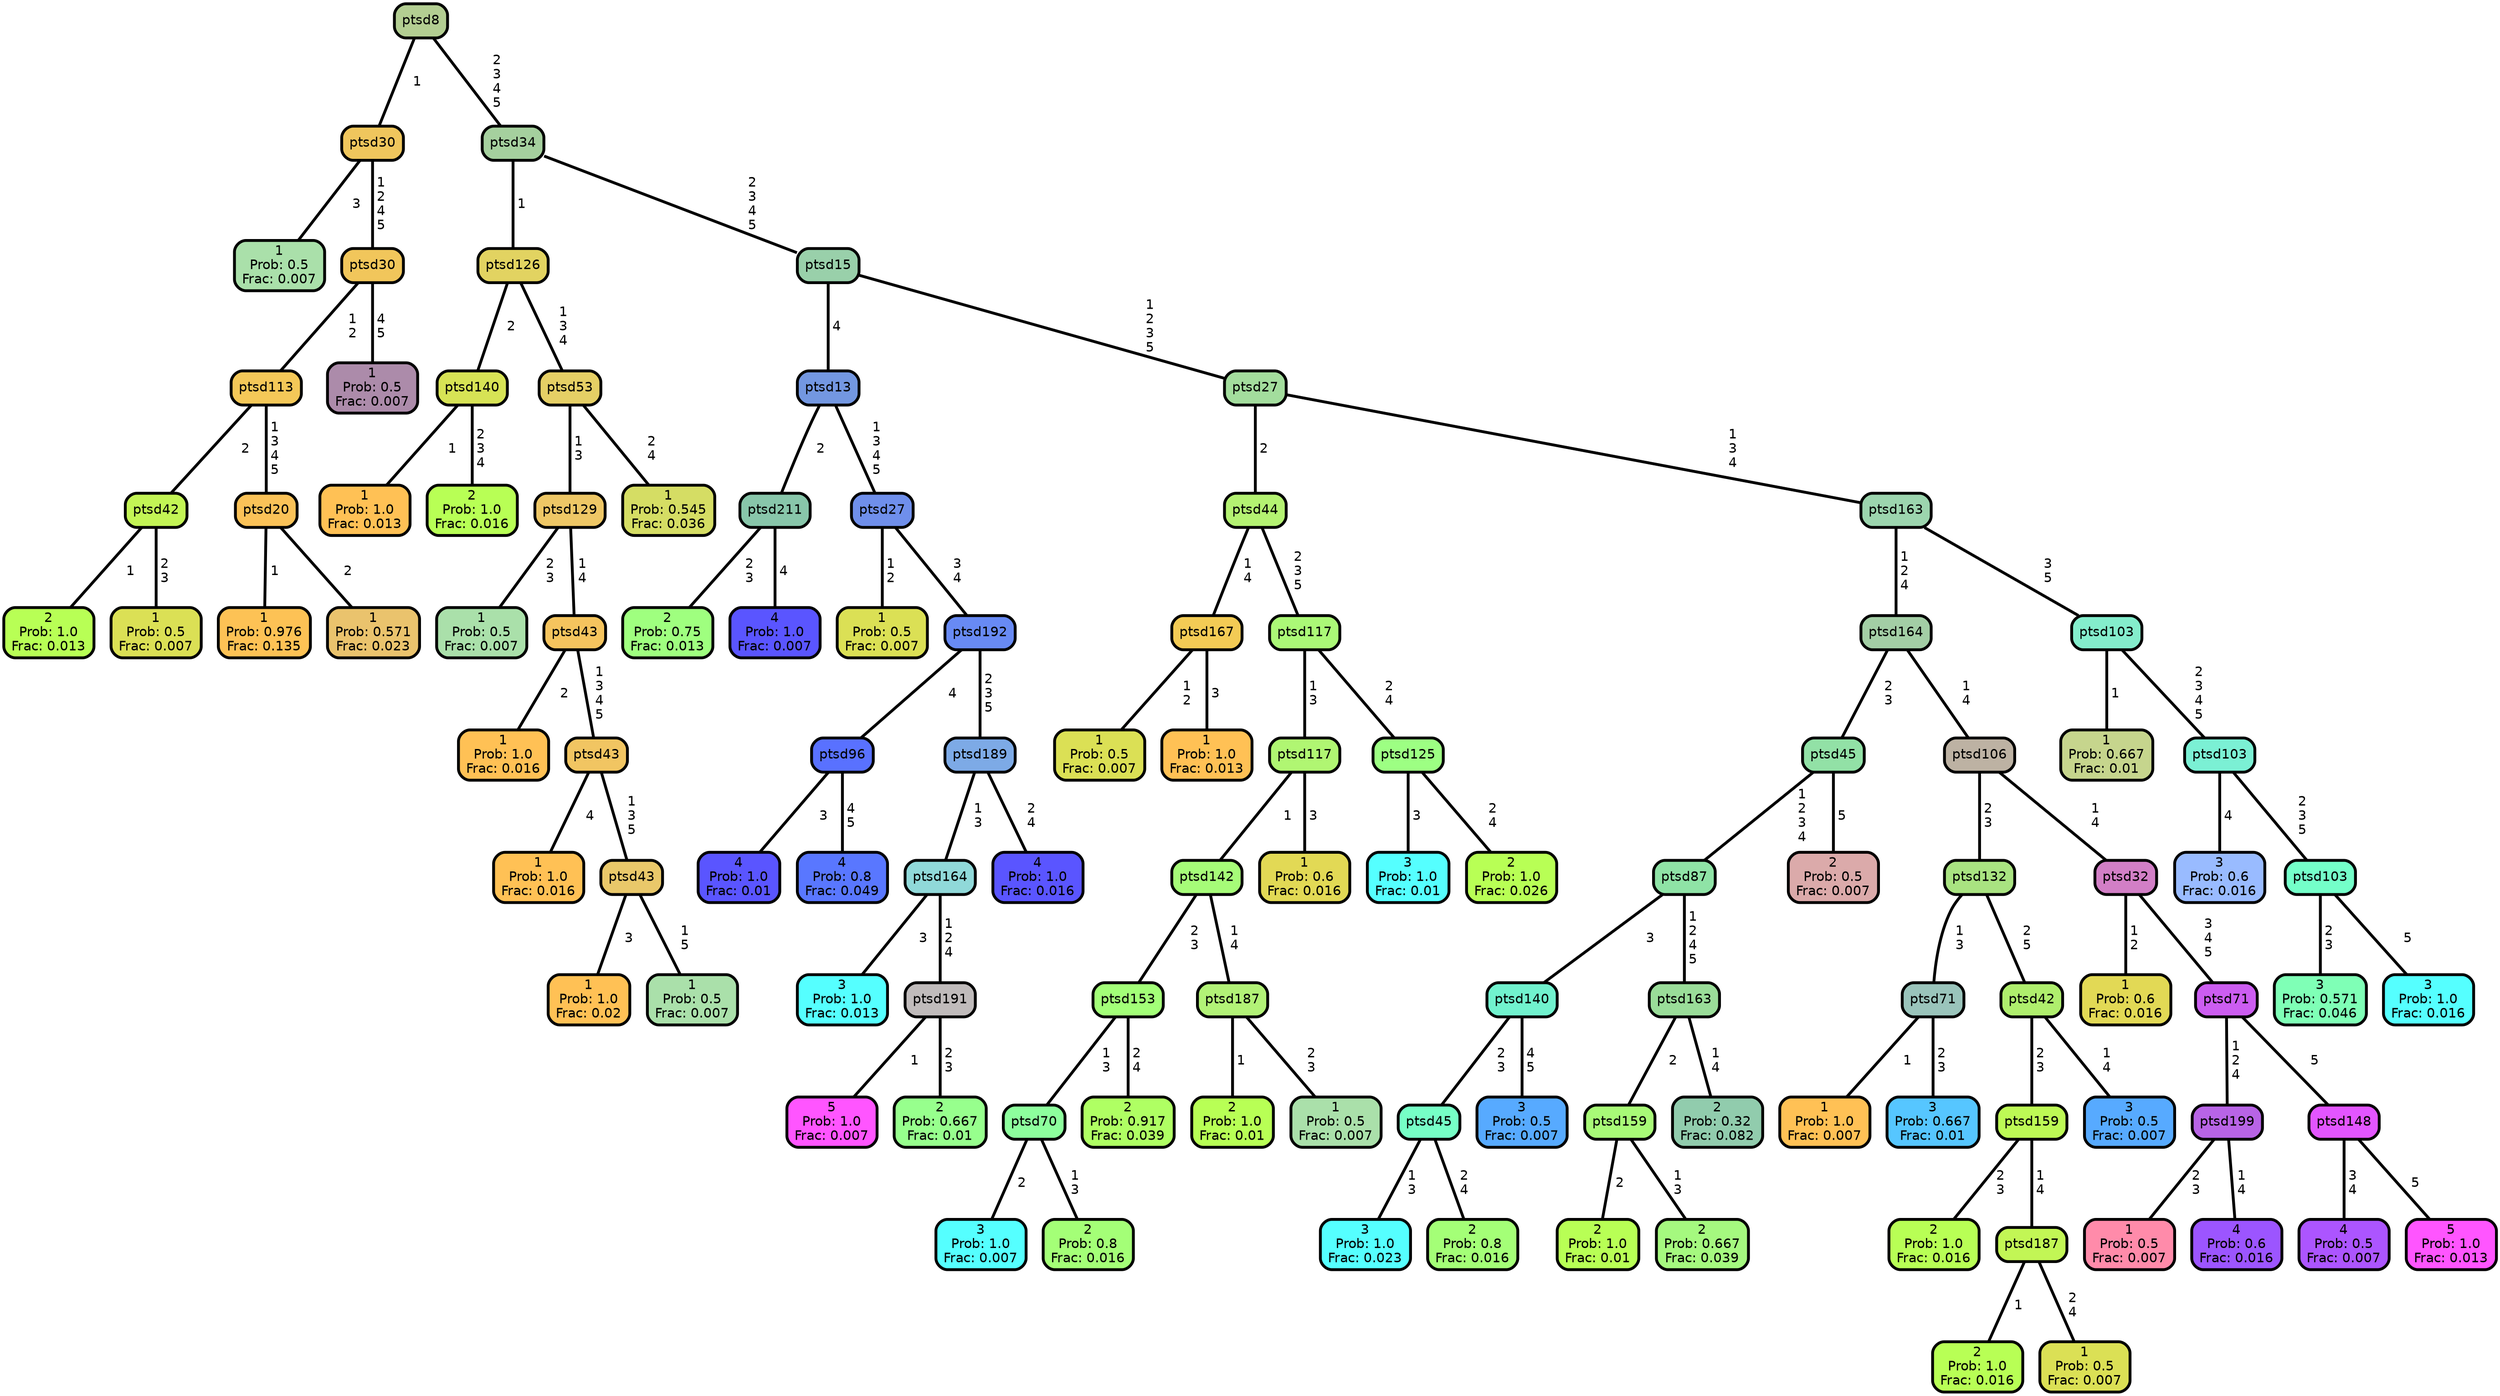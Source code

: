 graph Tree {
node [shape=box, style="filled, rounded",color="black",penwidth="3",fontcolor="black",                 fontname=helvetica] ;
graph [ranksep="0 equally", splines=straight,                 bgcolor=transparent, dpi=60] ;
edge [fontname=helvetica, color=black] ;
0 [label="1
Prob: 0.5
Frac: 0.007", fillcolor="#aae0aa"] ;
1 [label="ptsd30",href=".//ptsd30.svg", fillcolor="#efc65d"] ;
2 [label="2
Prob: 1.0
Frac: 0.013", fillcolor="#b8ff55"] ;
3 [label="ptsd42",href=".//ptsd42.svg", fillcolor="#c3f455"] ;
4 [label="1
Prob: 0.5
Frac: 0.007", fillcolor="#dbe055"] ;
5 [label="ptsd113",href=".//ptsd113.svg", fillcolor="#f4c858"] ;
6 [label="1
Prob: 0.976
Frac: 0.135", fillcolor="#fdc255"] ;
7 [label="ptsd20",href=".//ptsd20.svg", fillcolor="#fac258"] ;
8 [label="1
Prob: 0.571
Frac: 0.023", fillcolor="#eac36d"] ;
9 [label="ptsd30",href=".//ptsd30.svg", fillcolor="#f1c65b"] ;
10 [label="1
Prob: 0.5
Frac: 0.007", fillcolor="#ac8baa"] ;
11 [label="ptsd8",href=".//ptsd8.svg", fillcolor="#b3ce92"] ;
12 [label="1
Prob: 1.0
Frac: 0.013", fillcolor="#ffc155"] ;
13 [label="ptsd140",href=".//ptsd140.svg", fillcolor="#d7e355"] ;
14 [label="2
Prob: 1.0
Frac: 0.016", fillcolor="#b8ff55"] ;
15 [label="ptsd126",href=".//ptsd126.svg", fillcolor="#e2d361"] ;
16 [label="1
Prob: 0.5
Frac: 0.007", fillcolor="#aae0aa"] ;
17 [label="ptsd129",href=".//ptsd129.svg", fillcolor="#eec766"] ;
18 [label="1
Prob: 1.0
Frac: 0.016", fillcolor="#ffc155"] ;
19 [label="ptsd43",href=".//ptsd43.svg", fillcolor="#f5c45e"] ;
20 [label="1
Prob: 1.0
Frac: 0.016", fillcolor="#ffc155"] ;
21 [label="ptsd43",href=".//ptsd43.svg", fillcolor="#f1c562"] ;
22 [label="1
Prob: 1.0
Frac: 0.02", fillcolor="#ffc155"] ;
23 [label="ptsd43",href=".//ptsd43.svg", fillcolor="#e9c86a"] ;
24 [label="1
Prob: 0.5
Frac: 0.007", fillcolor="#aae0aa"] ;
25 [label="ptsd53",href=".//ptsd53.svg", fillcolor="#e5cf65"] ;
26 [label="1
Prob: 0.545
Frac: 0.036", fillcolor="#d5dd64"] ;
27 [label="ptsd34",href=".//ptsd34.svg", fillcolor="#a5d09e"] ;
28 [label="2
Prob: 0.75
Frac: 0.013", fillcolor="#9fff7f"] ;
29 [label="ptsd211",href=".//ptsd211.svg", fillcolor="#88c6aa"] ;
30 [label="4
Prob: 1.0
Frac: 0.007", fillcolor="#5a55ff"] ;
31 [label="ptsd13",href=".//ptsd13.svg", fillcolor="#7397e1"] ;
32 [label="1
Prob: 0.5
Frac: 0.007", fillcolor="#dbe055"] ;
33 [label="ptsd27",href=".//ptsd27.svg", fillcolor="#6f8feb"] ;
34 [label="4
Prob: 1.0
Frac: 0.01", fillcolor="#5a55ff"] ;
35 [label="ptsd96",href=".//ptsd96.svg", fillcolor="#5971ff"] ;
36 [label="4
Prob: 0.8
Frac: 0.049", fillcolor="#5977ff"] ;
37 [label="ptsd192",href=".//ptsd192.svg", fillcolor="#688af4"] ;
38 [label="3
Prob: 1.0
Frac: 0.013", fillcolor="#55ffff"] ;
39 [label="ptsd164",href=".//ptsd164.svg", fillcolor="#90d9d9"] ;
40 [label="5
Prob: 1.0
Frac: 0.007", fillcolor="#ff55ff"] ;
41 [label="ptsd191",href=".//ptsd191.svg", fillcolor="#c0bbbb"] ;
42 [label="2
Prob: 0.667
Frac: 0.01", fillcolor="#97ff8d"] ;
43 [label="ptsd189",href=".//ptsd189.svg", fillcolor="#7daae6"] ;
44 [label="4
Prob: 1.0
Frac: 0.016", fillcolor="#5a55ff"] ;
45 [label="ptsd15",href=".//ptsd15.svg", fillcolor="#99d0aa"] ;
46 [label="1
Prob: 0.5
Frac: 0.007", fillcolor="#dbe055"] ;
47 [label="ptsd167",href=".//ptsd167.svg", fillcolor="#f3cb55"] ;
48 [label="1
Prob: 1.0
Frac: 0.013", fillcolor="#ffc155"] ;
49 [label="ptsd44",href=".//ptsd44.svg", fillcolor="#b4f272"] ;
50 [label="3
Prob: 1.0
Frac: 0.007", fillcolor="#55ffff"] ;
51 [label="ptsd70",href=".//ptsd70.svg", fillcolor="#8dff9d"] ;
52 [label="2
Prob: 0.8
Frac: 0.016", fillcolor="#a4ff77"] ;
53 [label="ptsd153",href=".//ptsd153.svg", fillcolor="#a3ff78"] ;
54 [label="2
Prob: 0.917
Frac: 0.039", fillcolor="#afff63"] ;
55 [label="ptsd142",href=".//ptsd142.svg", fillcolor="#a6fc78"] ;
56 [label="2
Prob: 1.0
Frac: 0.01", fillcolor="#b8ff55"] ;
57 [label="ptsd187",href=".//ptsd187.svg", fillcolor="#b2f277"] ;
58 [label="1
Prob: 0.5
Frac: 0.007", fillcolor="#aae0aa"] ;
59 [label="ptsd117",href=".//ptsd117.svg", fillcolor="#b0f672"] ;
60 [label="1
Prob: 0.6
Frac: 0.016", fillcolor="#e2d955"] ;
61 [label="ptsd117",href=".//ptsd117.svg", fillcolor="#abf877"] ;
62 [label="3
Prob: 1.0
Frac: 0.01", fillcolor="#55ffff"] ;
63 [label="ptsd125",href=".//ptsd125.svg", fillcolor="#9dff83"] ;
64 [label="2
Prob: 1.0
Frac: 0.026", fillcolor="#b8ff55"] ;
65 [label="ptsd27",href=".//ptsd27.svg", fillcolor="#a3dd9d"] ;
66 [label="3
Prob: 1.0
Frac: 0.023", fillcolor="#55ffff"] ;
67 [label="ptsd45",href=".//ptsd45.svg", fillcolor="#76ffc6"] ;
68 [label="2
Prob: 0.8
Frac: 0.016", fillcolor="#a4ff77"] ;
69 [label="ptsd140",href=".//ptsd140.svg", fillcolor="#71f2ce"] ;
70 [label="3
Prob: 0.5
Frac: 0.007", fillcolor="#57aaff"] ;
71 [label="ptsd87",href=".//ptsd87.svg", fillcolor="#8fe3a6"] ;
72 [label="2
Prob: 1.0
Frac: 0.01", fillcolor="#b8ff55"] ;
73 [label="ptsd159",href=".//ptsd159.svg", fillcolor="#a8fa77"] ;
74 [label="2
Prob: 0.667
Frac: 0.039", fillcolor="#a5f97f"] ;
75 [label="ptsd163",href=".//ptsd163.svg", fillcolor="#9add99"] ;
76 [label="2
Prob: 0.32
Frac: 0.082", fillcolor="#91ccad"] ;
77 [label="ptsd45",href=".//ptsd45.svg", fillcolor="#92e1a6"] ;
78 [label="2
Prob: 0.5
Frac: 0.007", fillcolor="#dbaaaa"] ;
79 [label="ptsd164",href=".//ptsd164.svg", fillcolor="#a3cea5"] ;
80 [label="1
Prob: 1.0
Frac: 0.007", fillcolor="#ffc155"] ;
81 [label="ptsd71",href=".//ptsd71.svg", fillcolor="#9ac4bb"] ;
82 [label="3
Prob: 0.667
Frac: 0.01", fillcolor="#56c6ff"] ;
83 [label="ptsd132",href=".//ptsd132.svg", fillcolor="#a9e381"] ;
84 [label="2
Prob: 1.0
Frac: 0.016", fillcolor="#b8ff55"] ;
85 [label="ptsd159",href=".//ptsd159.svg", fillcolor="#bdf955"] ;
86 [label="2
Prob: 1.0
Frac: 0.016", fillcolor="#b8ff55"] ;
87 [label="ptsd187",href=".//ptsd187.svg", fillcolor="#c2f655"] ;
88 [label="1
Prob: 0.5
Frac: 0.007", fillcolor="#dbe055"] ;
89 [label="ptsd42",href=".//ptsd42.svg", fillcolor="#afee6d"] ;
90 [label="3
Prob: 0.5
Frac: 0.007", fillcolor="#57aaff"] ;
91 [label="ptsd106",href=".//ptsd106.svg", fillcolor="#bdb2a3"] ;
92 [label="1
Prob: 0.6
Frac: 0.016", fillcolor="#e2d955"] ;
93 [label="ptsd32",href=".//ptsd32.svg", fillcolor="#d27fc6"] ;
94 [label="1
Prob: 0.5
Frac: 0.007", fillcolor="#ff8baa"] ;
95 [label="ptsd199",href=".//ptsd199.svg", fillcolor="#b864e6"] ;
96 [label="4
Prob: 0.6
Frac: 0.016", fillcolor="#9c55ff"] ;
97 [label="ptsd71",href=".//ptsd71.svg", fillcolor="#cc5df1"] ;
98 [label="4
Prob: 0.5
Frac: 0.007", fillcolor="#ac55ff"] ;
99 [label="ptsd148",href=".//ptsd148.svg", fillcolor="#e355ff"] ;
100 [label="5
Prob: 1.0
Frac: 0.013", fillcolor="#ff55ff"] ;
101 [label="ptsd163",href=".//ptsd163.svg", fillcolor="#9cd5ae"] ;
102 [label="1
Prob: 0.667
Frac: 0.01", fillcolor="#c6d58d"] ;
103 [label="ptsd103",href=".//ptsd103.svg", fillcolor="#84edcc"] ;
104 [label="3
Prob: 0.6
Frac: 0.016", fillcolor="#99bbff"] ;
105 [label="ptsd103",href=".//ptsd103.svg", fillcolor="#7bf0d4"] ;
106 [label="3
Prob: 0.571
Frac: 0.046", fillcolor="#7fffb6"] ;
107 [label="ptsd103",href=".//ptsd103.svg", fillcolor="#74ffc9"] ;
108 [label="3
Prob: 1.0
Frac: 0.016", fillcolor="#55ffff"] ;
1 -- 0 [label=" 3",penwidth=3] ;
1 -- 9 [label=" 1\n 2\n 4\n 5",penwidth=3] ;
3 -- 2 [label=" 1",penwidth=3] ;
3 -- 4 [label=" 2\n 3",penwidth=3] ;
5 -- 3 [label=" 2",penwidth=3] ;
5 -- 7 [label=" 1\n 3\n 4\n 5",penwidth=3] ;
7 -- 6 [label=" 1",penwidth=3] ;
7 -- 8 [label=" 2",penwidth=3] ;
9 -- 5 [label=" 1\n 2",penwidth=3] ;
9 -- 10 [label=" 4\n 5",penwidth=3] ;
11 -- 1 [label=" 1",penwidth=3] ;
11 -- 27 [label=" 2\n 3\n 4\n 5",penwidth=3] ;
13 -- 12 [label=" 1",penwidth=3] ;
13 -- 14 [label=" 2\n 3\n 4",penwidth=3] ;
15 -- 13 [label=" 2",penwidth=3] ;
15 -- 25 [label=" 1\n 3\n 4",penwidth=3] ;
17 -- 16 [label=" 2\n 3",penwidth=3] ;
17 -- 19 [label=" 1\n 4",penwidth=3] ;
19 -- 18 [label=" 2",penwidth=3] ;
19 -- 21 [label=" 1\n 3\n 4\n 5",penwidth=3] ;
21 -- 20 [label=" 4",penwidth=3] ;
21 -- 23 [label=" 1\n 3\n 5",penwidth=3] ;
23 -- 22 [label=" 3",penwidth=3] ;
23 -- 24 [label=" 1\n 5",penwidth=3] ;
25 -- 17 [label=" 1\n 3",penwidth=3] ;
25 -- 26 [label=" 2\n 4",penwidth=3] ;
27 -- 15 [label=" 1",penwidth=3] ;
27 -- 45 [label=" 2\n 3\n 4\n 5",penwidth=3] ;
29 -- 28 [label=" 2\n 3",penwidth=3] ;
29 -- 30 [label=" 4",penwidth=3] ;
31 -- 29 [label=" 2",penwidth=3] ;
31 -- 33 [label=" 1\n 3\n 4\n 5",penwidth=3] ;
33 -- 32 [label=" 1\n 2",penwidth=3] ;
33 -- 37 [label=" 3\n 4",penwidth=3] ;
35 -- 34 [label=" 3",penwidth=3] ;
35 -- 36 [label=" 4\n 5",penwidth=3] ;
37 -- 35 [label=" 4",penwidth=3] ;
37 -- 43 [label=" 2\n 3\n 5",penwidth=3] ;
39 -- 38 [label=" 3",penwidth=3] ;
39 -- 41 [label=" 1\n 2\n 4",penwidth=3] ;
41 -- 40 [label=" 1",penwidth=3] ;
41 -- 42 [label=" 2\n 3",penwidth=3] ;
43 -- 39 [label=" 1\n 3",penwidth=3] ;
43 -- 44 [label=" 2\n 4",penwidth=3] ;
45 -- 31 [label=" 4",penwidth=3] ;
45 -- 65 [label=" 1\n 2\n 3\n 5",penwidth=3] ;
47 -- 46 [label=" 1\n 2",penwidth=3] ;
47 -- 48 [label=" 3",penwidth=3] ;
49 -- 47 [label=" 1\n 4",penwidth=3] ;
49 -- 61 [label=" 2\n 3\n 5",penwidth=3] ;
51 -- 50 [label=" 2",penwidth=3] ;
51 -- 52 [label=" 1\n 3",penwidth=3] ;
53 -- 51 [label=" 1\n 3",penwidth=3] ;
53 -- 54 [label=" 2\n 4",penwidth=3] ;
55 -- 53 [label=" 2\n 3",penwidth=3] ;
55 -- 57 [label=" 1\n 4",penwidth=3] ;
57 -- 56 [label=" 1",penwidth=3] ;
57 -- 58 [label=" 2\n 3",penwidth=3] ;
59 -- 55 [label=" 1",penwidth=3] ;
59 -- 60 [label=" 3",penwidth=3] ;
61 -- 59 [label=" 1\n 3",penwidth=3] ;
61 -- 63 [label=" 2\n 4",penwidth=3] ;
63 -- 62 [label=" 3",penwidth=3] ;
63 -- 64 [label=" 2\n 4",penwidth=3] ;
65 -- 49 [label=" 2",penwidth=3] ;
65 -- 101 [label=" 1\n 3\n 4",penwidth=3] ;
67 -- 66 [label=" 1\n 3",penwidth=3] ;
67 -- 68 [label=" 2\n 4",penwidth=3] ;
69 -- 67 [label=" 2\n 3",penwidth=3] ;
69 -- 70 [label=" 4\n 5",penwidth=3] ;
71 -- 69 [label=" 3",penwidth=3] ;
71 -- 75 [label=" 1\n 2\n 4\n 5",penwidth=3] ;
73 -- 72 [label=" 2",penwidth=3] ;
73 -- 74 [label=" 1\n 3",penwidth=3] ;
75 -- 73 [label=" 2",penwidth=3] ;
75 -- 76 [label=" 1\n 4",penwidth=3] ;
77 -- 71 [label=" 1\n 2\n 3\n 4",penwidth=3] ;
77 -- 78 [label=" 5",penwidth=3] ;
79 -- 77 [label=" 2\n 3",penwidth=3] ;
79 -- 91 [label=" 1\n 4",penwidth=3] ;
81 -- 80 [label=" 1",penwidth=3] ;
81 -- 82 [label=" 2\n 3",penwidth=3] ;
83 -- 81 [label=" 1\n 3",penwidth=3] ;
83 -- 89 [label=" 2\n 5",penwidth=3] ;
85 -- 84 [label=" 2\n 3",penwidth=3] ;
85 -- 87 [label=" 1\n 4",penwidth=3] ;
87 -- 86 [label=" 1",penwidth=3] ;
87 -- 88 [label=" 2\n 4",penwidth=3] ;
89 -- 85 [label=" 2\n 3",penwidth=3] ;
89 -- 90 [label=" 1\n 4",penwidth=3] ;
91 -- 83 [label=" 2\n 3",penwidth=3] ;
91 -- 93 [label=" 1\n 4",penwidth=3] ;
93 -- 92 [label=" 1\n 2",penwidth=3] ;
93 -- 97 [label=" 3\n 4\n 5",penwidth=3] ;
95 -- 94 [label=" 2\n 3",penwidth=3] ;
95 -- 96 [label=" 1\n 4",penwidth=3] ;
97 -- 95 [label=" 1\n 2\n 4",penwidth=3] ;
97 -- 99 [label=" 5",penwidth=3] ;
99 -- 98 [label=" 3\n 4",penwidth=3] ;
99 -- 100 [label=" 5",penwidth=3] ;
101 -- 79 [label=" 1\n 2\n 4",penwidth=3] ;
101 -- 103 [label=" 3\n 5",penwidth=3] ;
103 -- 102 [label=" 1",penwidth=3] ;
103 -- 105 [label=" 2\n 3\n 4\n 5",penwidth=3] ;
105 -- 104 [label=" 4",penwidth=3] ;
105 -- 107 [label=" 2\n 3\n 5",penwidth=3] ;
107 -- 106 [label=" 2\n 3",penwidth=3] ;
107 -- 108 [label=" 5",penwidth=3] ;
{rank = same;}}